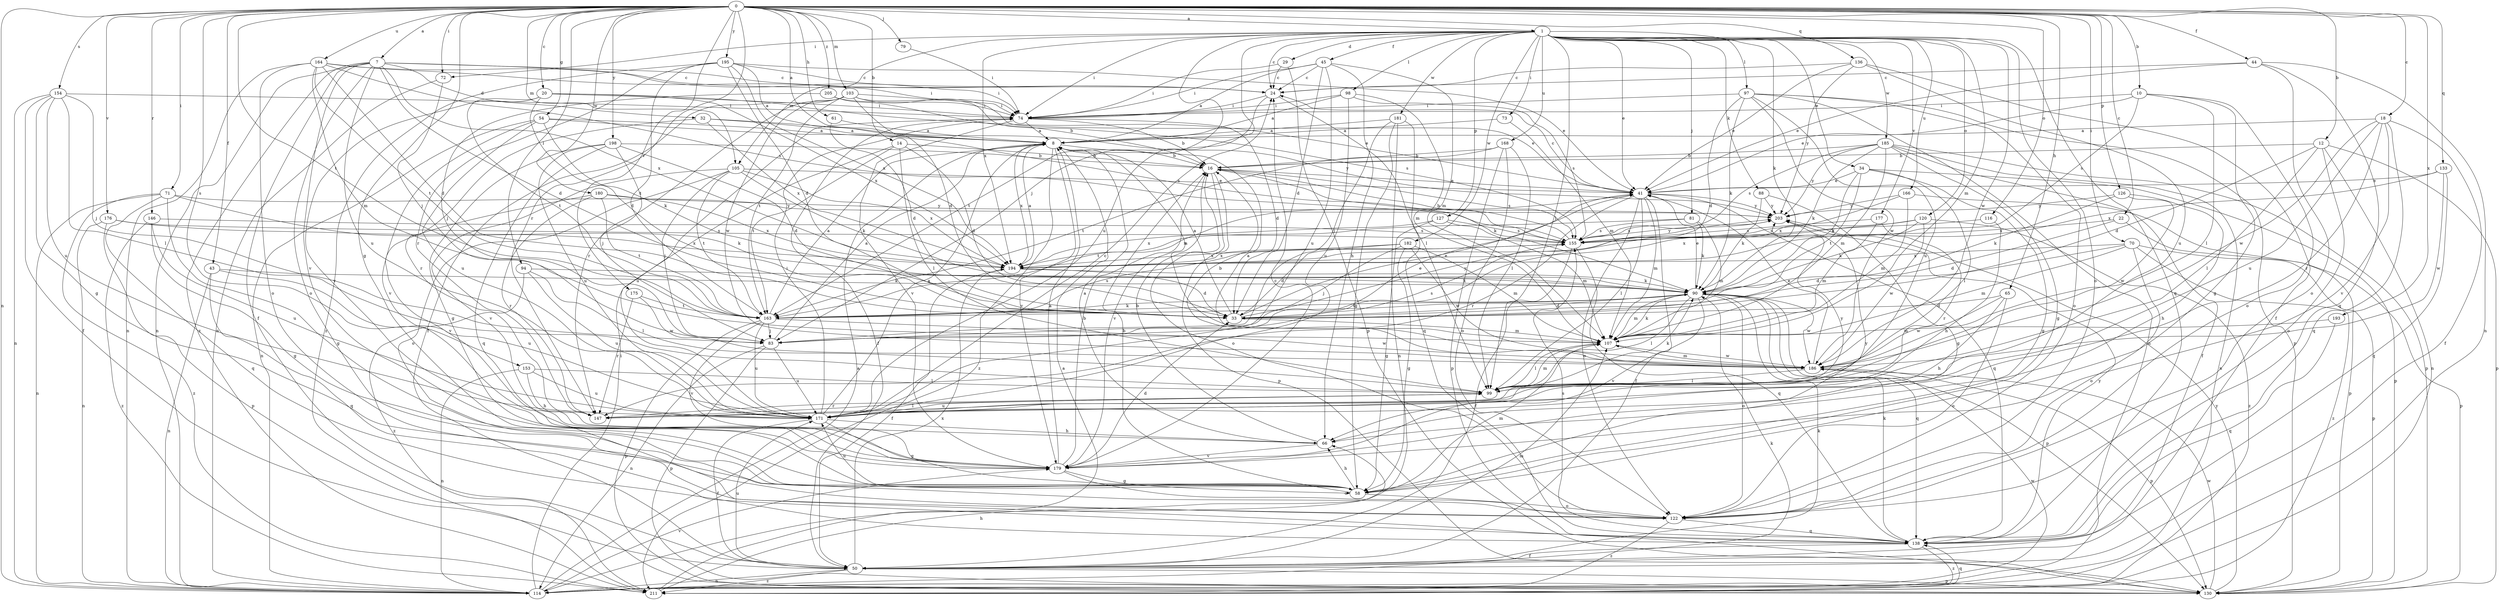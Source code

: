 strict digraph  {
0;
1;
7;
8;
10;
12;
14;
16;
18;
20;
22;
24;
29;
32;
33;
34;
41;
43;
44;
45;
50;
54;
58;
61;
65;
66;
70;
71;
72;
73;
74;
79;
81;
83;
88;
90;
94;
97;
98;
99;
103;
105;
107;
114;
116;
120;
122;
126;
127;
130;
133;
136;
138;
146;
147;
153;
154;
155;
163;
164;
166;
168;
171;
175;
176;
177;
179;
180;
181;
182;
185;
186;
193;
194;
195;
198;
203;
205;
211;
0 -> 1  [label=a];
0 -> 7  [label=a];
0 -> 8  [label=a];
0 -> 10  [label=b];
0 -> 12  [label=b];
0 -> 14  [label=b];
0 -> 18  [label=c];
0 -> 20  [label=c];
0 -> 22  [label=c];
0 -> 43  [label=f];
0 -> 44  [label=f];
0 -> 54  [label=g];
0 -> 58  [label=g];
0 -> 61  [label=h];
0 -> 65  [label=h];
0 -> 70  [label=i];
0 -> 71  [label=i];
0 -> 72  [label=i];
0 -> 79  [label=j];
0 -> 94  [label=l];
0 -> 103  [label=m];
0 -> 105  [label=m];
0 -> 114  [label=n];
0 -> 116  [label=o];
0 -> 126  [label=p];
0 -> 133  [label=q];
0 -> 136  [label=q];
0 -> 146  [label=r];
0 -> 147  [label=r];
0 -> 153  [label=s];
0 -> 154  [label=s];
0 -> 163  [label=t];
0 -> 164  [label=u];
0 -> 175  [label=v];
0 -> 176  [label=v];
0 -> 180  [label=w];
0 -> 193  [label=x];
0 -> 195  [label=y];
0 -> 198  [label=y];
0 -> 205  [label=z];
1 -> 24  [label=c];
1 -> 29  [label=d];
1 -> 34  [label=e];
1 -> 41  [label=e];
1 -> 45  [label=f];
1 -> 72  [label=i];
1 -> 73  [label=i];
1 -> 74  [label=i];
1 -> 81  [label=j];
1 -> 83  [label=j];
1 -> 88  [label=k];
1 -> 90  [label=k];
1 -> 97  [label=l];
1 -> 98  [label=l];
1 -> 99  [label=l];
1 -> 105  [label=m];
1 -> 107  [label=m];
1 -> 120  [label=o];
1 -> 122  [label=o];
1 -> 127  [label=p];
1 -> 138  [label=q];
1 -> 166  [label=u];
1 -> 168  [label=u];
1 -> 171  [label=u];
1 -> 177  [label=v];
1 -> 181  [label=w];
1 -> 182  [label=w];
1 -> 185  [label=w];
1 -> 186  [label=w];
1 -> 194  [label=x];
7 -> 24  [label=c];
7 -> 32  [label=d];
7 -> 33  [label=d];
7 -> 50  [label=f];
7 -> 74  [label=i];
7 -> 114  [label=n];
7 -> 122  [label=o];
7 -> 171  [label=u];
7 -> 179  [label=v];
7 -> 194  [label=x];
7 -> 211  [label=z];
8 -> 16  [label=b];
8 -> 179  [label=v];
8 -> 194  [label=x];
8 -> 211  [label=z];
10 -> 41  [label=e];
10 -> 58  [label=g];
10 -> 74  [label=i];
10 -> 99  [label=l];
10 -> 122  [label=o];
10 -> 155  [label=s];
12 -> 16  [label=b];
12 -> 33  [label=d];
12 -> 99  [label=l];
12 -> 114  [label=n];
12 -> 122  [label=o];
12 -> 130  [label=p];
14 -> 16  [label=b];
14 -> 33  [label=d];
14 -> 99  [label=l];
14 -> 163  [label=t];
14 -> 171  [label=u];
16 -> 41  [label=e];
16 -> 90  [label=k];
16 -> 122  [label=o];
16 -> 130  [label=p];
16 -> 155  [label=s];
16 -> 179  [label=v];
18 -> 8  [label=a];
18 -> 50  [label=f];
18 -> 138  [label=q];
18 -> 147  [label=r];
18 -> 171  [label=u];
18 -> 179  [label=v];
18 -> 186  [label=w];
20 -> 33  [label=d];
20 -> 41  [label=e];
20 -> 74  [label=i];
20 -> 163  [label=t];
20 -> 179  [label=v];
20 -> 194  [label=x];
22 -> 33  [label=d];
22 -> 130  [label=p];
22 -> 155  [label=s];
24 -> 74  [label=i];
24 -> 99  [label=l];
24 -> 163  [label=t];
29 -> 24  [label=c];
29 -> 74  [label=i];
29 -> 130  [label=p];
32 -> 8  [label=a];
32 -> 147  [label=r];
32 -> 194  [label=x];
32 -> 203  [label=y];
33 -> 8  [label=a];
33 -> 41  [label=e];
33 -> 107  [label=m];
33 -> 203  [label=y];
34 -> 41  [label=e];
34 -> 58  [label=g];
34 -> 90  [label=k];
34 -> 99  [label=l];
34 -> 130  [label=p];
34 -> 163  [label=t];
41 -> 24  [label=c];
41 -> 50  [label=f];
41 -> 99  [label=l];
41 -> 107  [label=m];
41 -> 122  [label=o];
41 -> 138  [label=q];
41 -> 147  [label=r];
41 -> 163  [label=t];
41 -> 203  [label=y];
43 -> 90  [label=k];
43 -> 114  [label=n];
43 -> 138  [label=q];
43 -> 171  [label=u];
44 -> 24  [label=c];
44 -> 41  [label=e];
44 -> 114  [label=n];
44 -> 122  [label=o];
44 -> 138  [label=q];
45 -> 8  [label=a];
45 -> 24  [label=c];
45 -> 33  [label=d];
45 -> 66  [label=h];
45 -> 74  [label=i];
45 -> 107  [label=m];
45 -> 171  [label=u];
50 -> 90  [label=k];
50 -> 107  [label=m];
50 -> 114  [label=n];
50 -> 130  [label=p];
50 -> 171  [label=u];
50 -> 194  [label=x];
50 -> 211  [label=z];
54 -> 8  [label=a];
54 -> 90  [label=k];
54 -> 114  [label=n];
54 -> 155  [label=s];
54 -> 171  [label=u];
54 -> 179  [label=v];
58 -> 16  [label=b];
58 -> 66  [label=h];
58 -> 107  [label=m];
58 -> 122  [label=o];
58 -> 171  [label=u];
61 -> 8  [label=a];
61 -> 33  [label=d];
65 -> 33  [label=d];
65 -> 66  [label=h];
65 -> 122  [label=o];
65 -> 186  [label=w];
66 -> 8  [label=a];
66 -> 16  [label=b];
66 -> 179  [label=v];
70 -> 33  [label=d];
70 -> 107  [label=m];
70 -> 122  [label=o];
70 -> 130  [label=p];
70 -> 194  [label=x];
70 -> 211  [label=z];
71 -> 58  [label=g];
71 -> 90  [label=k];
71 -> 114  [label=n];
71 -> 138  [label=q];
71 -> 203  [label=y];
71 -> 211  [label=z];
72 -> 83  [label=j];
72 -> 114  [label=n];
73 -> 8  [label=a];
73 -> 107  [label=m];
74 -> 8  [label=a];
74 -> 16  [label=b];
74 -> 33  [label=d];
74 -> 50  [label=f];
74 -> 179  [label=v];
79 -> 74  [label=i];
81 -> 90  [label=k];
81 -> 107  [label=m];
81 -> 155  [label=s];
81 -> 194  [label=x];
83 -> 8  [label=a];
83 -> 41  [label=e];
83 -> 114  [label=n];
83 -> 130  [label=p];
83 -> 155  [label=s];
83 -> 171  [label=u];
88 -> 58  [label=g];
88 -> 90  [label=k];
88 -> 203  [label=y];
90 -> 33  [label=d];
90 -> 41  [label=e];
90 -> 99  [label=l];
90 -> 107  [label=m];
90 -> 122  [label=o];
90 -> 130  [label=p];
90 -> 138  [label=q];
90 -> 163  [label=t];
90 -> 179  [label=v];
90 -> 186  [label=w];
94 -> 90  [label=k];
94 -> 99  [label=l];
94 -> 171  [label=u];
94 -> 211  [label=z];
97 -> 33  [label=d];
97 -> 74  [label=i];
97 -> 90  [label=k];
97 -> 114  [label=n];
97 -> 122  [label=o];
97 -> 130  [label=p];
97 -> 171  [label=u];
97 -> 186  [label=w];
98 -> 8  [label=a];
98 -> 74  [label=i];
98 -> 107  [label=m];
98 -> 155  [label=s];
98 -> 171  [label=u];
99 -> 90  [label=k];
99 -> 107  [label=m];
99 -> 147  [label=r];
99 -> 171  [label=u];
103 -> 33  [label=d];
103 -> 41  [label=e];
103 -> 50  [label=f];
103 -> 74  [label=i];
103 -> 147  [label=r];
103 -> 155  [label=s];
103 -> 163  [label=t];
103 -> 186  [label=w];
105 -> 41  [label=e];
105 -> 83  [label=j];
105 -> 90  [label=k];
105 -> 122  [label=o];
105 -> 163  [label=t];
105 -> 179  [label=v];
105 -> 194  [label=x];
107 -> 8  [label=a];
107 -> 90  [label=k];
107 -> 99  [label=l];
107 -> 186  [label=w];
114 -> 8  [label=a];
114 -> 74  [label=i];
114 -> 90  [label=k];
114 -> 179  [label=v];
114 -> 186  [label=w];
116 -> 66  [label=h];
116 -> 155  [label=s];
120 -> 90  [label=k];
120 -> 155  [label=s];
120 -> 186  [label=w];
120 -> 194  [label=x];
120 -> 211  [label=z];
122 -> 138  [label=q];
122 -> 211  [label=z];
126 -> 66  [label=h];
126 -> 90  [label=k];
126 -> 186  [label=w];
126 -> 203  [label=y];
127 -> 58  [label=g];
127 -> 107  [label=m];
127 -> 155  [label=s];
127 -> 194  [label=x];
130 -> 186  [label=w];
130 -> 203  [label=y];
133 -> 41  [label=e];
133 -> 138  [label=q];
133 -> 186  [label=w];
133 -> 194  [label=x];
136 -> 24  [label=c];
136 -> 41  [label=e];
136 -> 50  [label=f];
136 -> 171  [label=u];
136 -> 203  [label=y];
138 -> 50  [label=f];
138 -> 90  [label=k];
138 -> 155  [label=s];
138 -> 203  [label=y];
138 -> 211  [label=z];
146 -> 58  [label=g];
146 -> 155  [label=s];
146 -> 171  [label=u];
146 -> 211  [label=z];
147 -> 99  [label=l];
153 -> 66  [label=h];
153 -> 99  [label=l];
153 -> 114  [label=n];
153 -> 171  [label=u];
154 -> 50  [label=f];
154 -> 58  [label=g];
154 -> 74  [label=i];
154 -> 83  [label=j];
154 -> 99  [label=l];
154 -> 114  [label=n];
154 -> 171  [label=u];
155 -> 16  [label=b];
155 -> 50  [label=f];
155 -> 138  [label=q];
155 -> 194  [label=x];
155 -> 203  [label=y];
163 -> 8  [label=a];
163 -> 83  [label=j];
163 -> 90  [label=k];
163 -> 130  [label=p];
163 -> 155  [label=s];
163 -> 171  [label=u];
163 -> 179  [label=v];
163 -> 186  [label=w];
164 -> 24  [label=c];
164 -> 33  [label=d];
164 -> 74  [label=i];
164 -> 107  [label=m];
164 -> 114  [label=n];
164 -> 122  [label=o];
164 -> 155  [label=s];
164 -> 163  [label=t];
166 -> 107  [label=m];
166 -> 130  [label=p];
166 -> 194  [label=x];
166 -> 203  [label=y];
168 -> 16  [label=b];
168 -> 99  [label=l];
168 -> 122  [label=o];
168 -> 130  [label=p];
168 -> 163  [label=t];
171 -> 8  [label=a];
171 -> 24  [label=c];
171 -> 50  [label=f];
171 -> 58  [label=g];
171 -> 66  [label=h];
171 -> 74  [label=i];
171 -> 203  [label=y];
175 -> 147  [label=r];
175 -> 163  [label=t];
175 -> 186  [label=w];
176 -> 114  [label=n];
176 -> 130  [label=p];
176 -> 155  [label=s];
176 -> 194  [label=x];
177 -> 107  [label=m];
177 -> 147  [label=r];
177 -> 155  [label=s];
179 -> 8  [label=a];
179 -> 16  [label=b];
179 -> 24  [label=c];
179 -> 33  [label=d];
179 -> 58  [label=g];
179 -> 122  [label=o];
179 -> 203  [label=y];
180 -> 147  [label=r];
180 -> 163  [label=t];
180 -> 179  [label=v];
180 -> 194  [label=x];
180 -> 203  [label=y];
181 -> 8  [label=a];
181 -> 58  [label=g];
181 -> 83  [label=j];
181 -> 114  [label=n];
181 -> 138  [label=q];
182 -> 33  [label=d];
182 -> 58  [label=g];
182 -> 83  [label=j];
182 -> 107  [label=m];
182 -> 186  [label=w];
182 -> 194  [label=x];
185 -> 16  [label=b];
185 -> 50  [label=f];
185 -> 58  [label=g];
185 -> 90  [label=k];
185 -> 107  [label=m];
185 -> 114  [label=n];
185 -> 130  [label=p];
185 -> 155  [label=s];
185 -> 203  [label=y];
186 -> 8  [label=a];
186 -> 16  [label=b];
186 -> 41  [label=e];
186 -> 99  [label=l];
186 -> 107  [label=m];
186 -> 130  [label=p];
193 -> 107  [label=m];
193 -> 138  [label=q];
194 -> 8  [label=a];
194 -> 33  [label=d];
194 -> 50  [label=f];
194 -> 90  [label=k];
195 -> 8  [label=a];
195 -> 24  [label=c];
195 -> 33  [label=d];
195 -> 41  [label=e];
195 -> 147  [label=r];
195 -> 163  [label=t];
195 -> 194  [label=x];
195 -> 211  [label=z];
198 -> 16  [label=b];
198 -> 33  [label=d];
198 -> 58  [label=g];
198 -> 83  [label=j];
198 -> 138  [label=q];
198 -> 171  [label=u];
203 -> 155  [label=s];
205 -> 16  [label=b];
205 -> 74  [label=i];
205 -> 83  [label=j];
211 -> 8  [label=a];
211 -> 66  [label=h];
211 -> 138  [label=q];
}

